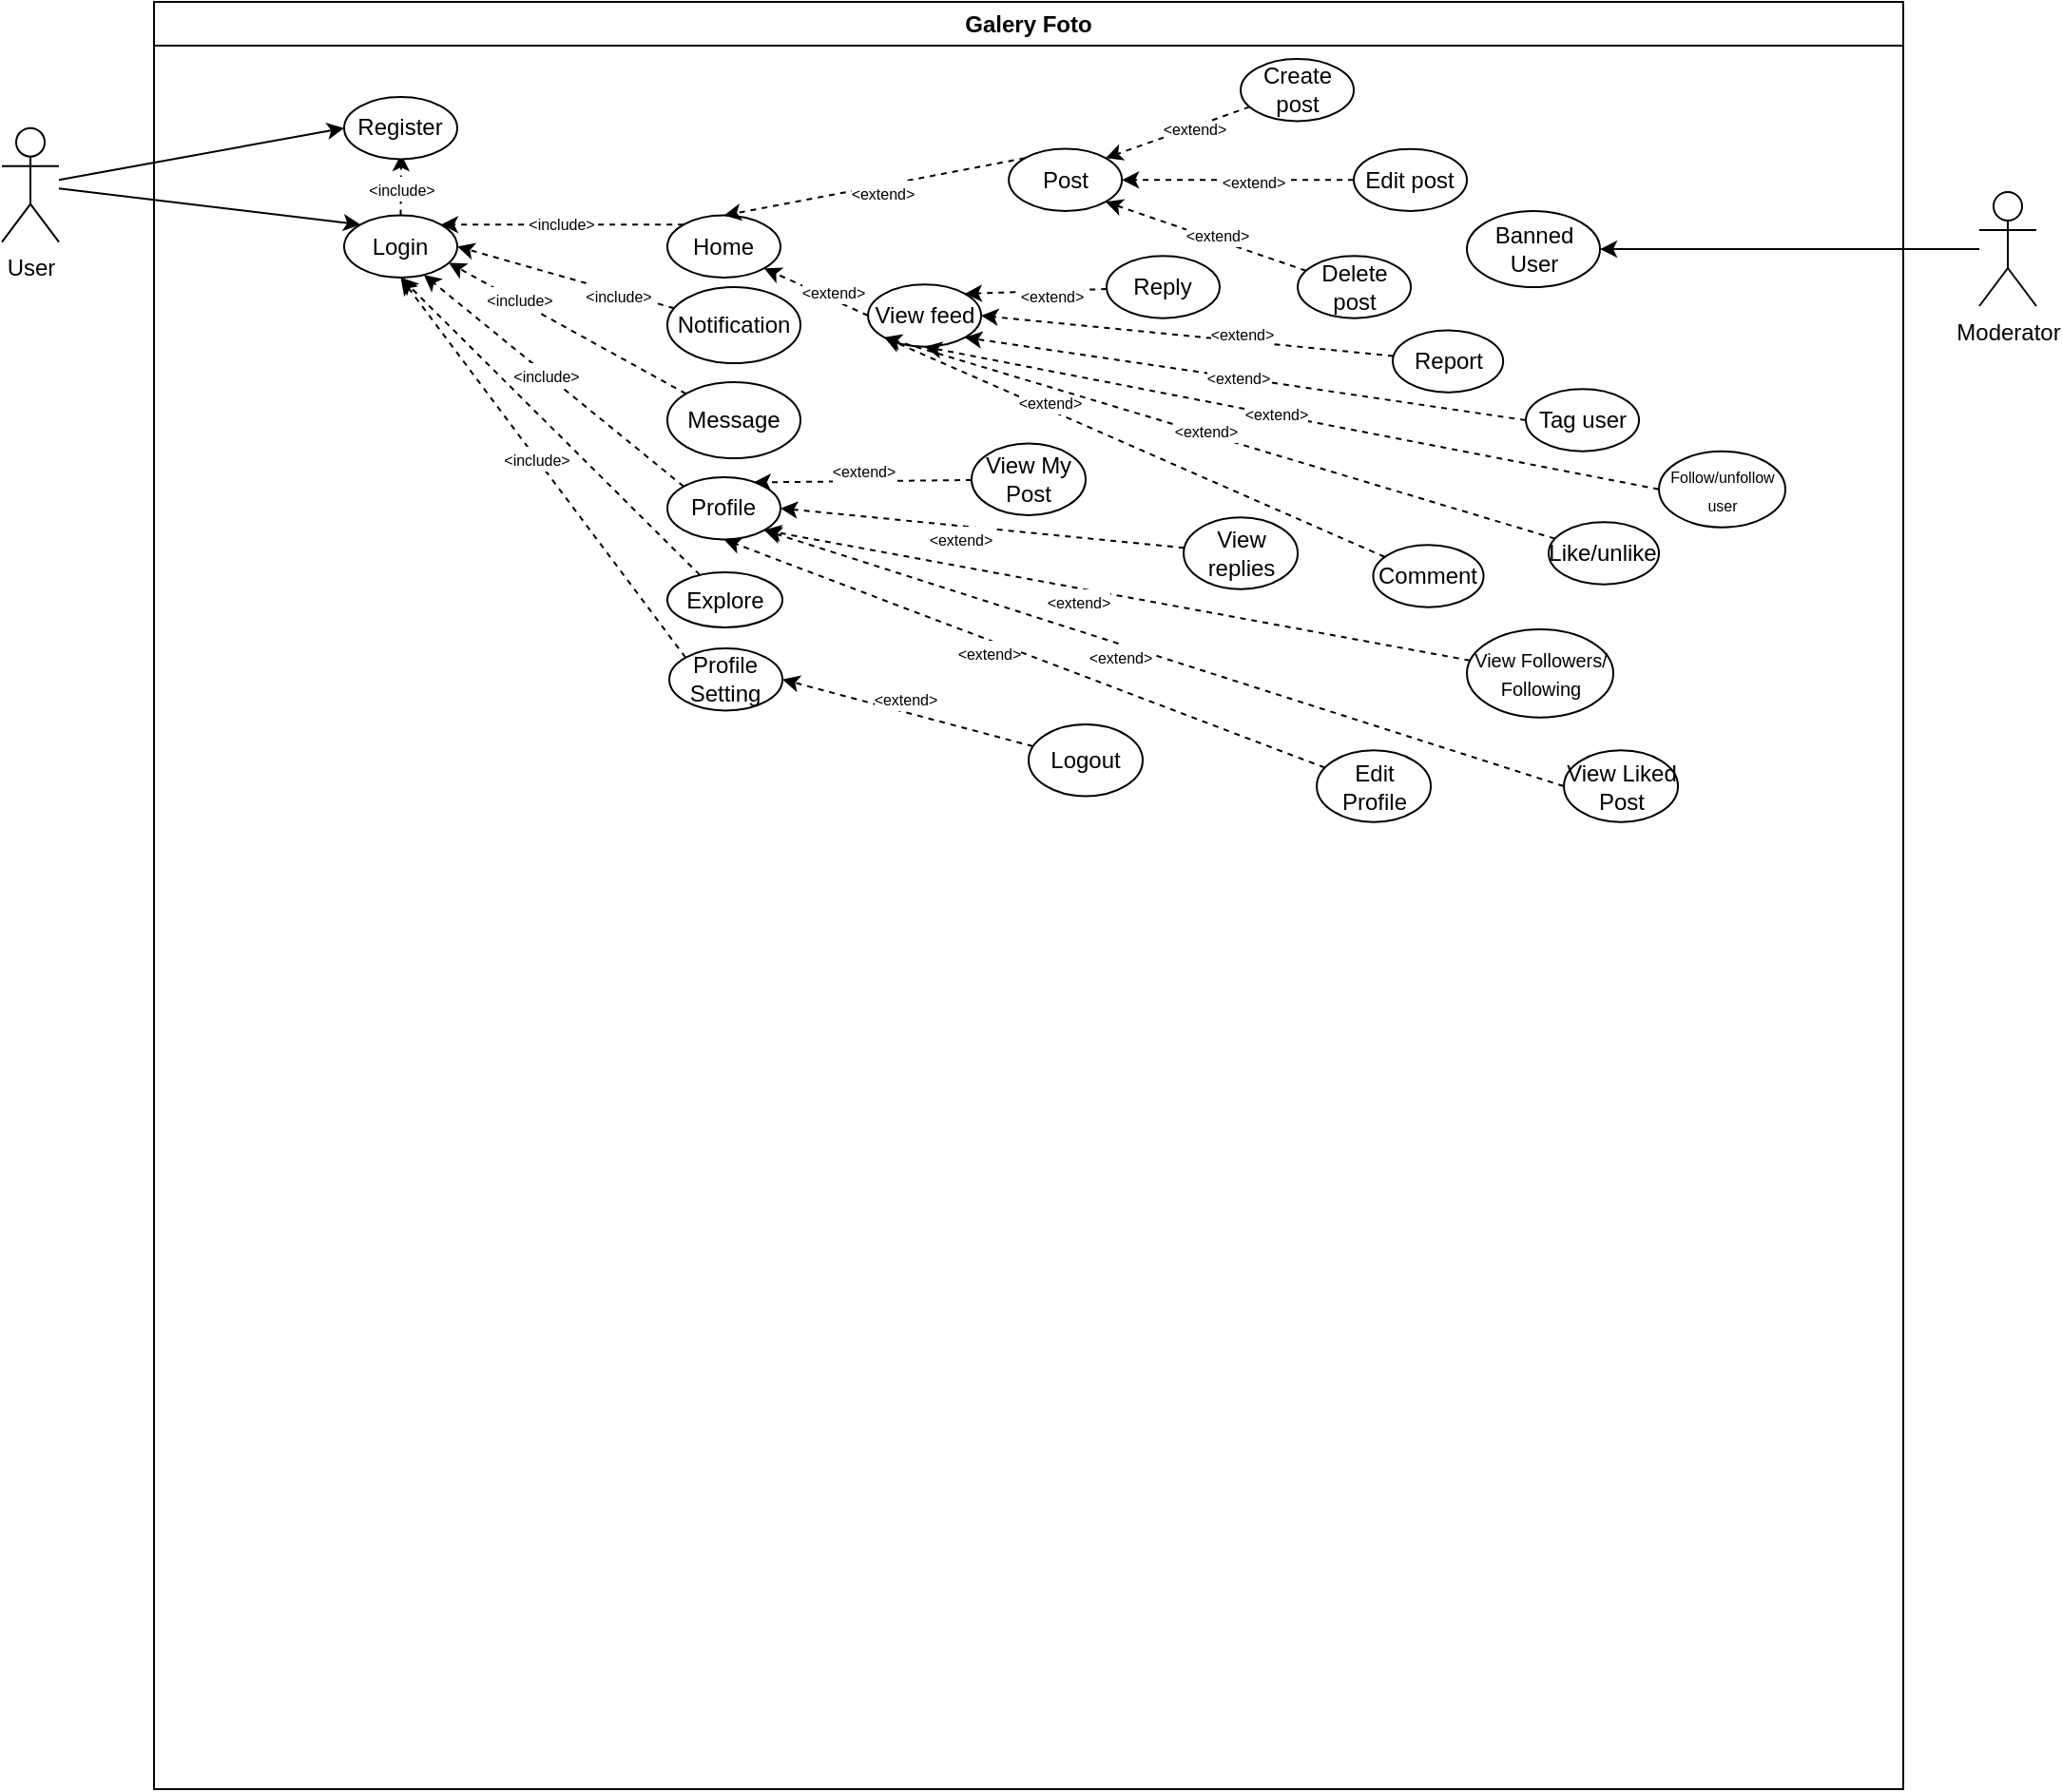 <mxfile version="28.0.7">
  <diagram name="Halaman-1" id="LMvQOUh9j4hzxK_cQ6rc">
    <mxGraphModel dx="1990" dy="575" grid="1" gridSize="10" guides="1" tooltips="1" connect="1" arrows="1" fold="1" page="1" pageScale="1" pageWidth="827" pageHeight="1169" math="0" shadow="0">
      <root>
        <mxCell id="0" />
        <mxCell id="1" parent="0" />
        <mxCell id="Ra0PG6XCyCvWoJzBlQij-28" style="rounded=0;orthogonalLoop=1;jettySize=auto;html=1;entryX=0;entryY=0.5;entryDx=0;entryDy=0;" parent="1" source="Ra0PG6XCyCvWoJzBlQij-1" target="Ra0PG6XCyCvWoJzBlQij-20" edge="1">
          <mxGeometry relative="1" as="geometry" />
        </mxCell>
        <mxCell id="Ra0PG6XCyCvWoJzBlQij-29" style="rounded=0;orthogonalLoop=1;jettySize=auto;html=1;entryX=0;entryY=0;entryDx=0;entryDy=0;" parent="1" source="Ra0PG6XCyCvWoJzBlQij-1" target="Ra0PG6XCyCvWoJzBlQij-21" edge="1">
          <mxGeometry relative="1" as="geometry" />
        </mxCell>
        <mxCell id="Ra0PG6XCyCvWoJzBlQij-1" value="User" style="shape=umlActor;verticalLabelPosition=bottom;verticalAlign=top;html=1;outlineConnect=0;" parent="1" vertex="1">
          <mxGeometry x="-110" y="336.34" width="30" height="60" as="geometry" />
        </mxCell>
        <mxCell id="Ra0PG6XCyCvWoJzBlQij-13" value="Galery Foto" style="swimlane;whiteSpace=wrap;html=1;" parent="1" vertex="1">
          <mxGeometry x="-30" y="270" width="920" height="940" as="geometry" />
        </mxCell>
        <mxCell id="ZH6OgmyAXIrNKeVsXi9l-4" style="rounded=0;orthogonalLoop=1;jettySize=auto;html=1;entryX=0.504;entryY=0.918;entryDx=0;entryDy=0;dashed=1;exitX=0.5;exitY=0;exitDx=0;exitDy=0;entryPerimeter=0;" parent="Ra0PG6XCyCvWoJzBlQij-13" source="Ra0PG6XCyCvWoJzBlQij-21" target="Ra0PG6XCyCvWoJzBlQij-20" edge="1">
          <mxGeometry relative="1" as="geometry" />
        </mxCell>
        <mxCell id="ZH6OgmyAXIrNKeVsXi9l-5" value="&lt;font style=&quot;font-size: 8px;&quot;&gt;&amp;lt;include&amp;gt;&lt;/font&gt;" style="edgeLabel;html=1;align=center;verticalAlign=middle;resizable=0;points=[];" parent="ZH6OgmyAXIrNKeVsXi9l-4" vertex="1" connectable="0">
          <mxGeometry x="-0.117" relative="1" as="geometry">
            <mxPoint as="offset" />
          </mxGeometry>
        </mxCell>
        <mxCell id="Ra0PG6XCyCvWoJzBlQij-21" value="Login" style="ellipse;whiteSpace=wrap;html=1;" parent="Ra0PG6XCyCvWoJzBlQij-13" vertex="1">
          <mxGeometry x="100" y="112.301" width="59.49" height="32.692" as="geometry" />
        </mxCell>
        <mxCell id="Ra0PG6XCyCvWoJzBlQij-20" value="Register" style="ellipse;whiteSpace=wrap;html=1;" parent="Ra0PG6XCyCvWoJzBlQij-13" vertex="1">
          <mxGeometry x="100" y="50.0" width="59.49" height="32.692" as="geometry" />
        </mxCell>
        <mxCell id="lT50x2DqPq8mzS_wRaXP-12" style="rounded=0;orthogonalLoop=1;jettySize=auto;html=1;entryX=1;entryY=0;entryDx=0;entryDy=0;dashed=1;exitX=0;exitY=0;exitDx=0;exitDy=0;" parent="Ra0PG6XCyCvWoJzBlQij-13" source="Ra0PG6XCyCvWoJzBlQij-25" target="Ra0PG6XCyCvWoJzBlQij-21" edge="1">
          <mxGeometry relative="1" as="geometry" />
        </mxCell>
        <mxCell id="Tn2rmivhqGXLDoQjE_0v-5" value="&lt;font style=&quot;font-size: 8px;&quot;&gt;&amp;lt;include&amp;gt;&lt;/font&gt;" style="edgeLabel;html=1;align=center;verticalAlign=middle;resizable=0;points=[];" vertex="1" connectable="0" parent="lT50x2DqPq8mzS_wRaXP-12">
          <mxGeometry x="0.02" y="-1" relative="1" as="geometry">
            <mxPoint as="offset" />
          </mxGeometry>
        </mxCell>
        <mxCell id="fL36XAihZ1vSs6-2XdUi-24" value="" style="group" parent="Ra0PG6XCyCvWoJzBlQij-13" vertex="1" connectable="0">
          <mxGeometry x="411.533" y="66.339" width="508.47" height="550.011" as="geometry" />
        </mxCell>
        <mxCell id="DF6pkft9DNyF8KNxb5iQ-16" value="" style="group" parent="fL36XAihZ1vSs6-2XdUi-24" vertex="1" connectable="0">
          <mxGeometry x="-40" y="-36.34" width="548.47" height="590.011" as="geometry" />
        </mxCell>
        <mxCell id="DF6pkft9DNyF8KNxb5iQ-2" value="" style="group" parent="DF6pkft9DNyF8KNxb5iQ-16" vertex="1" connectable="0">
          <mxGeometry x="78.04" y="47.311" width="59.49" height="32.692" as="geometry" />
        </mxCell>
        <mxCell id="lT50x2DqPq8mzS_wRaXP-34" value="Post" style="ellipse;whiteSpace=wrap;html=1;" parent="DF6pkft9DNyF8KNxb5iQ-2" vertex="1">
          <mxGeometry width="59.49" height="32.692" as="geometry" />
        </mxCell>
        <mxCell id="Ra0PG6XCyCvWoJzBlQij-24" value="Delete post" style="ellipse;whiteSpace=wrap;html=1;" parent="DF6pkft9DNyF8KNxb5iQ-16" vertex="1">
          <mxGeometry x="230.0" y="103.662" width="59.49" height="32.692" as="geometry" />
        </mxCell>
        <mxCell id="Ra0PG6XCyCvWoJzBlQij-46" style="rounded=0;orthogonalLoop=1;jettySize=auto;html=1;dashed=1;entryX=1;entryY=1;entryDx=0;entryDy=0;" parent="DF6pkft9DNyF8KNxb5iQ-16" source="Ra0PG6XCyCvWoJzBlQij-24" target="lT50x2DqPq8mzS_wRaXP-34" edge="1">
          <mxGeometry relative="1" as="geometry" />
        </mxCell>
        <mxCell id="Ra0PG6XCyCvWoJzBlQij-49" value="&lt;font style=&quot;font-size: 8px;&quot;&gt;&amp;lt;extend&amp;gt;&lt;/font&gt;" style="edgeLabel;html=1;align=center;verticalAlign=middle;resizable=0;points=[];" parent="Ra0PG6XCyCvWoJzBlQij-46" vertex="1" connectable="0">
          <mxGeometry x="0.108" y="1" relative="1" as="geometry">
            <mxPoint x="12" as="offset" />
          </mxGeometry>
        </mxCell>
        <mxCell id="Ra0PG6XCyCvWoJzBlQij-22" value="Create post" style="ellipse;whiteSpace=wrap;html=1;" parent="DF6pkft9DNyF8KNxb5iQ-16" vertex="1">
          <mxGeometry x="199.997" y="0.003" width="59.49" height="32.692" as="geometry" />
        </mxCell>
        <mxCell id="Ra0PG6XCyCvWoJzBlQij-44" style="rounded=0;orthogonalLoop=1;jettySize=auto;html=1;entryX=1;entryY=0;entryDx=0;entryDy=0;dashed=1;" parent="DF6pkft9DNyF8KNxb5iQ-16" source="Ra0PG6XCyCvWoJzBlQij-22" target="lT50x2DqPq8mzS_wRaXP-34" edge="1">
          <mxGeometry relative="1" as="geometry" />
        </mxCell>
        <mxCell id="Ra0PG6XCyCvWoJzBlQij-47" value="&amp;lt;extend&amp;gt;" style="edgeLabel;html=1;align=center;verticalAlign=middle;resizable=0;points=[];fontSize=8;" parent="Ra0PG6XCyCvWoJzBlQij-44" vertex="1" connectable="0">
          <mxGeometry x="0.002" relative="1" as="geometry">
            <mxPoint x="9" y="-2" as="offset" />
          </mxGeometry>
        </mxCell>
        <mxCell id="Ra0PG6XCyCvWoJzBlQij-23" value="Edit post" style="ellipse;whiteSpace=wrap;html=1;" parent="DF6pkft9DNyF8KNxb5iQ-16" vertex="1">
          <mxGeometry x="259.49" y="47.315" width="59.49" height="32.692" as="geometry" />
        </mxCell>
        <mxCell id="Ra0PG6XCyCvWoJzBlQij-45" style="rounded=0;orthogonalLoop=1;jettySize=auto;html=1;entryX=1;entryY=0.5;entryDx=0;entryDy=0;dashed=1;" parent="DF6pkft9DNyF8KNxb5iQ-16" source="Ra0PG6XCyCvWoJzBlQij-23" target="lT50x2DqPq8mzS_wRaXP-34" edge="1">
          <mxGeometry relative="1" as="geometry" />
        </mxCell>
        <mxCell id="Ra0PG6XCyCvWoJzBlQij-48" value="&lt;font style=&quot;font-size: 8px;&quot;&gt;&amp;lt;extend&amp;gt;&lt;/font&gt;" style="edgeLabel;html=1;align=center;verticalAlign=middle;resizable=0;points=[];" parent="Ra0PG6XCyCvWoJzBlQij-45" vertex="1" connectable="0">
          <mxGeometry x="-0.125" relative="1" as="geometry">
            <mxPoint as="offset" />
          </mxGeometry>
        </mxCell>
        <mxCell id="lT50x2DqPq8mzS_wRaXP-29" value="Comment" style="ellipse;whiteSpace=wrap;html=1;" parent="DF6pkft9DNyF8KNxb5iQ-16" vertex="1">
          <mxGeometry x="269.7" y="255.66" width="58.042" height="32.692" as="geometry" />
        </mxCell>
        <mxCell id="lT50x2DqPq8mzS_wRaXP-27" style="rounded=0;orthogonalLoop=1;jettySize=auto;html=1;entryX=0;entryY=1;entryDx=0;entryDy=0;dashed=1;" parent="DF6pkft9DNyF8KNxb5iQ-16" source="lT50x2DqPq8mzS_wRaXP-29" target="lT50x2DqPq8mzS_wRaXP-23" edge="1">
          <mxGeometry relative="1" as="geometry">
            <mxPoint x="316.997" y="339.0" as="targetPoint" />
          </mxGeometry>
        </mxCell>
        <mxCell id="lT50x2DqPq8mzS_wRaXP-28" value="&lt;font style=&quot;font-size: 8px;&quot;&gt;&amp;lt;extend&amp;gt;&lt;/font&gt;" style="edgeLabel;html=1;align=center;verticalAlign=middle;resizable=0;points=[];" parent="lT50x2DqPq8mzS_wRaXP-27" vertex="1" connectable="0">
          <mxGeometry x="0.108" y="1" relative="1" as="geometry">
            <mxPoint x="-30" y="-19" as="offset" />
          </mxGeometry>
        </mxCell>
        <mxCell id="lT50x2DqPq8mzS_wRaXP-23" value="View feed" style="ellipse;whiteSpace=wrap;html=1;" parent="DF6pkft9DNyF8KNxb5iQ-16" vertex="1">
          <mxGeometry x="4.01" y="118.651" width="59.49" height="32.692" as="geometry" />
        </mxCell>
        <mxCell id="DF6pkft9DNyF8KNxb5iQ-5" style="rounded=0;orthogonalLoop=1;jettySize=auto;html=1;entryX=0.5;entryY=1;entryDx=0;entryDy=0;dashed=1;exitX=0;exitY=0.5;exitDx=0;exitDy=0;" parent="DF6pkft9DNyF8KNxb5iQ-16" source="DF6pkft9DNyF8KNxb5iQ-4" target="lT50x2DqPq8mzS_wRaXP-23" edge="1">
          <mxGeometry relative="1" as="geometry">
            <mxPoint x="518.464" y="227.095" as="targetPoint" />
            <mxPoint x="658.477" y="221.351" as="sourcePoint" />
          </mxGeometry>
        </mxCell>
        <mxCell id="DF6pkft9DNyF8KNxb5iQ-6" value="&lt;font style=&quot;font-size: 8px;&quot;&gt;&amp;lt;extend&amp;gt;&lt;/font&gt;" style="edgeLabel;html=1;align=center;verticalAlign=middle;resizable=0;points=[];" parent="DF6pkft9DNyF8KNxb5iQ-5" vertex="1" connectable="0">
          <mxGeometry x="0.108" y="1" relative="1" as="geometry">
            <mxPoint x="12" as="offset" />
          </mxGeometry>
        </mxCell>
        <mxCell id="DF6pkft9DNyF8KNxb5iQ-9" style="rounded=0;orthogonalLoop=1;jettySize=auto;html=1;entryX=1;entryY=1;entryDx=0;entryDy=0;dashed=1;exitX=0;exitY=0.5;exitDx=0;exitDy=0;" parent="DF6pkft9DNyF8KNxb5iQ-16" source="DF6pkft9DNyF8KNxb5iQ-8" target="lT50x2DqPq8mzS_wRaXP-23" edge="1">
          <mxGeometry relative="1" as="geometry">
            <mxPoint x="538.467" y="275.001" as="targetPoint" />
            <mxPoint x="589.467" y="298.001" as="sourcePoint" />
          </mxGeometry>
        </mxCell>
        <mxCell id="DF6pkft9DNyF8KNxb5iQ-10" value="&lt;font style=&quot;font-size: 8px;&quot;&gt;&amp;lt;extend&amp;gt;&lt;/font&gt;" style="edgeLabel;html=1;align=center;verticalAlign=middle;resizable=0;points=[];" parent="DF6pkft9DNyF8KNxb5iQ-9" vertex="1" connectable="0">
          <mxGeometry x="0.108" y="1" relative="1" as="geometry">
            <mxPoint x="12" as="offset" />
          </mxGeometry>
        </mxCell>
        <mxCell id="ZH6OgmyAXIrNKeVsXi9l-13" style="rounded=0;orthogonalLoop=1;jettySize=auto;html=1;entryX=1;entryY=0;entryDx=0;entryDy=0;dashed=1;" parent="DF6pkft9DNyF8KNxb5iQ-16" source="ZH6OgmyAXIrNKeVsXi9l-12" target="lT50x2DqPq8mzS_wRaXP-23" edge="1">
          <mxGeometry relative="1" as="geometry">
            <mxPoint x="403.957" y="346.311" as="targetPoint" />
          </mxGeometry>
        </mxCell>
        <mxCell id="ZH6OgmyAXIrNKeVsXi9l-14" value="&lt;font style=&quot;font-size: 8px;&quot;&gt;&amp;lt;extend&amp;gt;&lt;/font&gt;" style="edgeLabel;html=1;align=center;verticalAlign=middle;resizable=0;points=[];" parent="ZH6OgmyAXIrNKeVsXi9l-13" vertex="1" connectable="0">
          <mxGeometry x="0.108" y="1" relative="1" as="geometry">
            <mxPoint x="12" as="offset" />
          </mxGeometry>
        </mxCell>
        <mxCell id="ZH6OgmyAXIrNKeVsXi9l-10" style="rounded=0;orthogonalLoop=1;jettySize=auto;html=1;entryX=1;entryY=0.5;entryDx=0;entryDy=0;dashed=1;" parent="DF6pkft9DNyF8KNxb5iQ-16" source="ZH6OgmyAXIrNKeVsXi9l-9" target="lT50x2DqPq8mzS_wRaXP-23" edge="1">
          <mxGeometry relative="1" as="geometry">
            <mxPoint x="368.467" y="332.311" as="targetPoint" />
          </mxGeometry>
        </mxCell>
        <mxCell id="ZH6OgmyAXIrNKeVsXi9l-11" value="&lt;font style=&quot;font-size: 8px;&quot;&gt;&amp;lt;extend&amp;gt;&lt;/font&gt;" style="edgeLabel;html=1;align=center;verticalAlign=middle;resizable=0;points=[];" parent="ZH6OgmyAXIrNKeVsXi9l-10" vertex="1" connectable="0">
          <mxGeometry x="0.108" y="1" relative="1" as="geometry">
            <mxPoint x="40" y="-2" as="offset" />
          </mxGeometry>
        </mxCell>
        <mxCell id="lT50x2DqPq8mzS_wRaXP-24" style="rounded=0;orthogonalLoop=1;jettySize=auto;html=1;entryX=0;entryY=1;entryDx=0;entryDy=0;dashed=1;" parent="DF6pkft9DNyF8KNxb5iQ-16" source="lT50x2DqPq8mzS_wRaXP-26" target="lT50x2DqPq8mzS_wRaXP-23" edge="1">
          <mxGeometry relative="1" as="geometry">
            <mxPoint x="297.957" y="346.31" as="targetPoint" />
          </mxGeometry>
        </mxCell>
        <mxCell id="lT50x2DqPq8mzS_wRaXP-25" value="&lt;font style=&quot;font-size: 8px;&quot;&gt;&amp;lt;extend&amp;gt;&lt;/font&gt;" style="edgeLabel;html=1;align=center;verticalAlign=middle;resizable=0;points=[];" parent="lT50x2DqPq8mzS_wRaXP-24" vertex="1" connectable="0">
          <mxGeometry x="0.108" y="1" relative="1" as="geometry">
            <mxPoint x="12" as="offset" />
          </mxGeometry>
        </mxCell>
        <mxCell id="ZH6OgmyAXIrNKeVsXi9l-12" value="Reply" style="ellipse;whiteSpace=wrap;html=1;" parent="DF6pkft9DNyF8KNxb5iQ-16" vertex="1">
          <mxGeometry x="129.49" y="103.661" width="59.49" height="32.692" as="geometry" />
        </mxCell>
        <mxCell id="ZH6OgmyAXIrNKeVsXi9l-9" value="Report" style="ellipse;whiteSpace=wrap;html=1;" parent="DF6pkft9DNyF8KNxb5iQ-16" vertex="1">
          <mxGeometry x="279.998" y="142.69" width="58.042" height="32.692" as="geometry" />
        </mxCell>
        <mxCell id="lT50x2DqPq8mzS_wRaXP-26" value="Like/unlike&lt;span style=&quot;color: rgba(0, 0, 0, 0); font-family: monospace; font-size: 0px; text-align: start; text-wrap-mode: nowrap;&quot;&gt;%3CmxGraphModel%3E%3Croot%3E%3CmxCell%20id%3D%220%22%2F%3E%3CmxCell%20id%3D%221%22%20parent%3D%220%22%2F%3E%3CmxCell%20id%3D%222%22%20style%3D%22rounded%3D0%3BorthogonalLoop%3D1%3BjettySize%3Dauto%3Bhtml%3D1%3BentryX%3D1%3BentryY%3D0.5%3BentryDx%3D0%3BentryDy%3D0%3Bdashed%3D1%3B%22%20edge%3D%221%22%20source%3D%224%22%20parent%3D%221%22%3E%3CmxGeometry%20relative%3D%221%22%20as%3D%22geometry%22%3E%3CmxPoint%20x%3D%22469%22%20y%3D%22104%22%20as%3D%22targetPoint%22%2F%3E%3C%2FmxGeometry%3E%3C%2FmxCell%3E%3CmxCell%20id%3D%223%22%20value%3D%22%26lt%3Bfont%20style%3D%26quot%3Bfont-size%3A%208px%3B%26quot%3B%26gt%3B%26amp%3Blt%3Bextend%26amp%3Bgt%3B%26lt%3B%2Ffont%26gt%3B%22%20style%3D%22edgeLabel%3Bhtml%3D1%3Balign%3Dcenter%3BverticalAlign%3Dmiddle%3Bresizable%3D0%3Bpoints%3D%5B%5D%3B%22%20vertex%3D%221%22%20connectable%3D%220%22%20parent%3D%222%22%3E%3CmxGeometry%20x%3D%220.108%22%20y%3D%221%22%20relative%3D%221%22%20as%3D%22geometry%22%3E%3CmxPoint%20x%3D%2212%22%20as%3D%22offset%22%2F%3E%3C%2FmxGeometry%3E%3C%2FmxCell%3E%3CmxCell%20id%3D%224%22%20value%3D%22Delete%20post%22%20style%3D%22ellipse%3BwhiteSpace%3Dwrap%3Bhtml%3D1%3B%22%20vertex%3D%221%22%20parent%3D%221%22%3E%3CmxGeometry%20x%3D%22550.003%22%20y%3D%2287.311%22%20width%3D%2259.49%22%20height%3D%2232.692%22%20as%3D%22geometry%22%2F%3E%3C%2FmxCell%3E%3C%2Froot%3E%3C%2FmxGraphModel%3E/&lt;/span&gt;" style="ellipse;whiteSpace=wrap;html=1;" parent="DF6pkft9DNyF8KNxb5iQ-16" vertex="1">
          <mxGeometry x="361.956" y="243.661" width="58.042" height="32.692" as="geometry" />
        </mxCell>
        <mxCell id="DF6pkft9DNyF8KNxb5iQ-4" value="&lt;font style=&quot;font-size: 8px;&quot;&gt;Follow/unfollow user&lt;/font&gt;" style="ellipse;whiteSpace=wrap;html=1;" parent="DF6pkft9DNyF8KNxb5iQ-16" vertex="1">
          <mxGeometry x="420.0" y="206.351" width="66.47" height="40" as="geometry" />
        </mxCell>
        <mxCell id="DF6pkft9DNyF8KNxb5iQ-8" value="Tag user" style="ellipse;whiteSpace=wrap;html=1;" parent="DF6pkft9DNyF8KNxb5iQ-16" vertex="1">
          <mxGeometry x="350.0" y="173.661" width="59.49" height="32.692" as="geometry" />
        </mxCell>
        <mxCell id="fL36XAihZ1vSs6-2XdUi-9" value="View Liked Post" style="ellipse;whiteSpace=wrap;html=1;" parent="DF6pkft9DNyF8KNxb5iQ-16" vertex="1">
          <mxGeometry x="369.997" y="363.661" width="60" height="37.69" as="geometry" />
        </mxCell>
        <mxCell id="fL36XAihZ1vSs6-2XdUi-12" value="&lt;font style=&quot;font-size: 10px;&quot;&gt;View Followers/&lt;/font&gt;&lt;div&gt;&lt;font style=&quot;font-size: 10px;&quot;&gt;Following&lt;/font&gt;&lt;/div&gt;" style="ellipse;whiteSpace=wrap;html=1;" parent="DF6pkft9DNyF8KNxb5iQ-16" vertex="1">
          <mxGeometry x="318.98" y="300.0" width="77" height="46.34" as="geometry" />
        </mxCell>
        <mxCell id="fL36XAihZ1vSs6-2XdUi-15" value="&lt;font&gt;View replies&lt;/font&gt;" style="ellipse;whiteSpace=wrap;html=1;" parent="DF6pkft9DNyF8KNxb5iQ-16" vertex="1">
          <mxGeometry x="169.997" y="241.161" width="60" height="37.69" as="geometry" />
        </mxCell>
        <mxCell id="lT50x2DqPq8mzS_wRaXP-20" value="Edit Profile" style="ellipse;whiteSpace=wrap;html=1;" parent="DF6pkft9DNyF8KNxb5iQ-16" vertex="1">
          <mxGeometry x="239.997" y="363.661" width="60" height="37.69" as="geometry" />
        </mxCell>
        <mxCell id="ZH6OgmyAXIrNKeVsXi9l-3" value="Banned User" style="ellipse;whiteSpace=wrap;html=1;" parent="DF6pkft9DNyF8KNxb5iQ-16" vertex="1">
          <mxGeometry x="318.977" y="80.011" width="70" height="40" as="geometry" />
        </mxCell>
        <mxCell id="fL36XAihZ1vSs6-2XdUi-46" style="rounded=0;orthogonalLoop=1;jettySize=auto;html=1;entryX=1;entryY=0.5;entryDx=0;entryDy=0;dashed=1;" parent="Ra0PG6XCyCvWoJzBlQij-13" source="fL36XAihZ1vSs6-2XdUi-30" target="Ra0PG6XCyCvWoJzBlQij-21" edge="1">
          <mxGeometry relative="1" as="geometry" />
        </mxCell>
        <mxCell id="Tn2rmivhqGXLDoQjE_0v-4" value="&lt;font style=&quot;font-size: 8px;&quot;&gt;&amp;lt;include&amp;gt;&lt;/font&gt;" style="edgeLabel;html=1;align=center;verticalAlign=middle;resizable=0;points=[];" vertex="1" connectable="0" parent="fL36XAihZ1vSs6-2XdUi-46">
          <mxGeometry x="-0.479" y="1" relative="1" as="geometry">
            <mxPoint as="offset" />
          </mxGeometry>
        </mxCell>
        <mxCell id="fL36XAihZ1vSs6-2XdUi-30" value="Notification" style="ellipse;whiteSpace=wrap;html=1;" parent="Ra0PG6XCyCvWoJzBlQij-13" vertex="1">
          <mxGeometry x="270" y="150" width="70" height="40" as="geometry" />
        </mxCell>
        <mxCell id="Ra0PG6XCyCvWoJzBlQij-25" value="Home" style="ellipse;whiteSpace=wrap;html=1;" parent="Ra0PG6XCyCvWoJzBlQij-13" vertex="1">
          <mxGeometry x="269.996" y="112.298" width="59.49" height="32.692" as="geometry" />
        </mxCell>
        <mxCell id="lT50x2DqPq8mzS_wRaXP-32" style="rounded=0;orthogonalLoop=1;jettySize=auto;html=1;entryX=0.5;entryY=0;entryDx=0;entryDy=0;dashed=1;exitX=0;exitY=0;exitDx=0;exitDy=0;" parent="Ra0PG6XCyCvWoJzBlQij-13" source="lT50x2DqPq8mzS_wRaXP-34" target="Ra0PG6XCyCvWoJzBlQij-25" edge="1">
          <mxGeometry relative="1" as="geometry">
            <mxPoint x="593.72" y="160.349" as="targetPoint" />
            <mxPoint x="859.49" y="190.96" as="sourcePoint" />
          </mxGeometry>
        </mxCell>
        <mxCell id="lT50x2DqPq8mzS_wRaXP-33" value="&lt;font style=&quot;font-size: 8px;&quot;&gt;&amp;lt;extend&amp;gt;&lt;/font&gt;" style="edgeLabel;html=1;align=center;verticalAlign=middle;resizable=0;points=[];" parent="lT50x2DqPq8mzS_wRaXP-32" vertex="1" connectable="0">
          <mxGeometry x="0.108" y="1" relative="1" as="geometry">
            <mxPoint x="12" as="offset" />
          </mxGeometry>
        </mxCell>
        <mxCell id="lT50x2DqPq8mzS_wRaXP-21" style="rounded=0;orthogonalLoop=1;jettySize=auto;html=1;entryX=1;entryY=1;entryDx=0;entryDy=0;dashed=1;exitX=0;exitY=0.5;exitDx=0;exitDy=0;" parent="Ra0PG6XCyCvWoJzBlQij-13" source="lT50x2DqPq8mzS_wRaXP-23" target="Ra0PG6XCyCvWoJzBlQij-25" edge="1">
          <mxGeometry relative="1" as="geometry">
            <mxPoint x="666" y="403.029" as="targetPoint" />
          </mxGeometry>
        </mxCell>
        <mxCell id="lT50x2DqPq8mzS_wRaXP-22" value="&lt;font style=&quot;font-size: 8px;&quot;&gt;&amp;lt;extend&amp;gt;&lt;/font&gt;" style="edgeLabel;html=1;align=center;verticalAlign=middle;resizable=0;points=[];" parent="lT50x2DqPq8mzS_wRaXP-21" vertex="1" connectable="0">
          <mxGeometry x="0.108" y="1" relative="1" as="geometry">
            <mxPoint x="12" as="offset" />
          </mxGeometry>
        </mxCell>
        <mxCell id="Tn2rmivhqGXLDoQjE_0v-2" value="Message" style="ellipse;whiteSpace=wrap;html=1;" vertex="1" parent="Ra0PG6XCyCvWoJzBlQij-13">
          <mxGeometry x="270" y="200" width="70" height="40" as="geometry" />
        </mxCell>
        <mxCell id="Tn2rmivhqGXLDoQjE_0v-1" style="rounded=0;orthogonalLoop=1;jettySize=auto;html=1;entryX=0.925;entryY=0.762;entryDx=0;entryDy=0;dashed=1;entryPerimeter=0;" edge="1" parent="Ra0PG6XCyCvWoJzBlQij-13" source="Tn2rmivhqGXLDoQjE_0v-2" target="Ra0PG6XCyCvWoJzBlQij-21">
          <mxGeometry relative="1" as="geometry">
            <mxPoint x="220" y="160" as="targetPoint" />
          </mxGeometry>
        </mxCell>
        <mxCell id="Tn2rmivhqGXLDoQjE_0v-3" value="&lt;font style=&quot;font-size: 8px;&quot;&gt;&amp;lt;include&amp;gt;&lt;/font&gt;" style="edgeLabel;html=1;align=center;verticalAlign=middle;resizable=0;points=[];" vertex="1" connectable="0" parent="Tn2rmivhqGXLDoQjE_0v-1">
          <mxGeometry x="0.422" y="-2" relative="1" as="geometry">
            <mxPoint as="offset" />
          </mxGeometry>
        </mxCell>
        <mxCell id="ZH6OgmyAXIrNKeVsXi9l-8" style="rounded=0;orthogonalLoop=1;jettySize=auto;html=1;entryX=1;entryY=0.5;entryDx=0;entryDy=0;" parent="1" source="ZH6OgmyAXIrNKeVsXi9l-2" target="ZH6OgmyAXIrNKeVsXi9l-3" edge="1">
          <mxGeometry relative="1" as="geometry" />
        </mxCell>
        <mxCell id="ZH6OgmyAXIrNKeVsXi9l-2" value="Moderator" style="shape=umlActor;verticalLabelPosition=bottom;verticalAlign=top;html=1;outlineConnect=0;" parent="1" vertex="1">
          <mxGeometry x="930" y="370" width="30" height="60" as="geometry" />
        </mxCell>
        <mxCell id="fL36XAihZ1vSs6-2XdUi-22" value="" style="group" parent="1" vertex="1" connectable="0">
          <mxGeometry x="110" y="506.34" width="420" height="383.67" as="geometry" />
        </mxCell>
        <mxCell id="fL36XAihZ1vSs6-2XdUi-16" value="" style="group" parent="fL36XAihZ1vSs6-2XdUi-22" vertex="1" connectable="0">
          <mxGeometry x="100" y="33.66" width="320" height="350.01" as="geometry" />
        </mxCell>
        <mxCell id="lT50x2DqPq8mzS_wRaXP-3" value="Profile" style="ellipse;whiteSpace=wrap;html=1;" parent="fL36XAihZ1vSs6-2XdUi-16" vertex="1">
          <mxGeometry x="30" y="-20" width="59.49" height="32.692" as="geometry" />
        </mxCell>
        <mxCell id="fL36XAihZ1vSs6-2XdUi-57" value="Profile Setting" style="ellipse;whiteSpace=wrap;html=1;" parent="fL36XAihZ1vSs6-2XdUi-16" vertex="1">
          <mxGeometry x="31.02" y="70.0" width="59.49" height="32.692" as="geometry" />
        </mxCell>
        <mxCell id="fL36XAihZ1vSs6-2XdUi-63" style="rounded=0;orthogonalLoop=1;jettySize=auto;html=1;entryX=1;entryY=0.5;entryDx=0;entryDy=0;dashed=1;" parent="fL36XAihZ1vSs6-2XdUi-16" source="fL36XAihZ1vSs6-2XdUi-62" target="fL36XAihZ1vSs6-2XdUi-57" edge="1">
          <mxGeometry relative="1" as="geometry">
            <mxPoint x="150" y="210.04" as="targetPoint" />
          </mxGeometry>
        </mxCell>
        <mxCell id="fL36XAihZ1vSs6-2XdUi-64" value="&lt;font style=&quot;font-size: 8px;&quot;&gt;&amp;lt;extend&amp;gt;&lt;/font&gt;" style="edgeLabel;html=1;align=center;verticalAlign=middle;resizable=0;points=[];" parent="fL36XAihZ1vSs6-2XdUi-63" vertex="1" connectable="0">
          <mxGeometry x="0.108" y="1" relative="1" as="geometry">
            <mxPoint x="6" y="-7" as="offset" />
          </mxGeometry>
        </mxCell>
        <mxCell id="fL36XAihZ1vSs6-2XdUi-62" value="Logout" style="ellipse;whiteSpace=wrap;html=1;" parent="fL36XAihZ1vSs6-2XdUi-16" vertex="1">
          <mxGeometry x="220" y="110.0" width="60" height="37.69" as="geometry" />
        </mxCell>
        <mxCell id="Tn2rmivhqGXLDoQjE_0v-7" value="Explore" style="ellipse;whiteSpace=wrap;html=1;" vertex="1" parent="fL36XAihZ1vSs6-2XdUi-16">
          <mxGeometry x="30" y="30" width="60.51" height="29" as="geometry" />
        </mxCell>
        <mxCell id="fL36XAihZ1vSs6-2XdUi-6" value="View My Post" style="ellipse;whiteSpace=wrap;html=1;" parent="fL36XAihZ1vSs6-2XdUi-22" vertex="1">
          <mxGeometry x="290" y="-4.03" width="60" height="37.69" as="geometry" />
        </mxCell>
        <mxCell id="fL36XAihZ1vSs6-2XdUi-4" style="rounded=0;orthogonalLoop=1;jettySize=auto;html=1;entryX=0.763;entryY=0.083;entryDx=0;entryDy=0;dashed=1;entryPerimeter=0;" parent="fL36XAihZ1vSs6-2XdUi-22" source="fL36XAihZ1vSs6-2XdUi-6" target="lT50x2DqPq8mzS_wRaXP-3" edge="1">
          <mxGeometry relative="1" as="geometry">
            <mxPoint x="250" y="68.69" as="targetPoint" />
          </mxGeometry>
        </mxCell>
        <mxCell id="fL36XAihZ1vSs6-2XdUi-5" value="&lt;font style=&quot;font-size: 8px;&quot;&gt;&amp;lt;extend&amp;gt;&lt;/font&gt;" style="edgeLabel;html=1;align=center;verticalAlign=middle;resizable=0;points=[];" parent="fL36XAihZ1vSs6-2XdUi-4" vertex="1" connectable="0">
          <mxGeometry x="0.108" y="1" relative="1" as="geometry">
            <mxPoint x="6" y="-7" as="offset" />
          </mxGeometry>
        </mxCell>
        <mxCell id="lT50x2DqPq8mzS_wRaXP-6" style="rounded=0;orthogonalLoop=1;jettySize=auto;html=1;entryX=0.704;entryY=0.955;entryDx=0;entryDy=0;dashed=1;exitX=0;exitY=0;exitDx=0;exitDy=0;entryPerimeter=0;" parent="1" source="lT50x2DqPq8mzS_wRaXP-3" target="Ra0PG6XCyCvWoJzBlQij-21" edge="1">
          <mxGeometry relative="1" as="geometry" />
        </mxCell>
        <mxCell id="lT50x2DqPq8mzS_wRaXP-8" value="&lt;font style=&quot;font-size: 8px;&quot;&gt;&amp;lt;include&amp;gt;&lt;/font&gt;" style="edgeLabel;html=1;align=center;verticalAlign=middle;resizable=0;points=[];" parent="lT50x2DqPq8mzS_wRaXP-6" vertex="1" connectable="0">
          <mxGeometry x="0.058" relative="1" as="geometry">
            <mxPoint as="offset" />
          </mxGeometry>
        </mxCell>
        <mxCell id="fL36XAihZ1vSs6-2XdUi-7" style="rounded=0;orthogonalLoop=1;jettySize=auto;html=1;entryX=1;entryY=1;entryDx=0;entryDy=0;dashed=1;exitX=0;exitY=0.5;exitDx=0;exitDy=0;" parent="1" source="fL36XAihZ1vSs6-2XdUi-9" target="lT50x2DqPq8mzS_wRaXP-3" edge="1">
          <mxGeometry relative="1" as="geometry">
            <mxPoint x="360" y="637.34" as="targetPoint" />
          </mxGeometry>
        </mxCell>
        <mxCell id="fL36XAihZ1vSs6-2XdUi-8" value="&lt;font style=&quot;font-size: 8px;&quot;&gt;&amp;lt;extend&amp;gt;&lt;/font&gt;" style="edgeLabel;html=1;align=center;verticalAlign=middle;resizable=0;points=[];" parent="fL36XAihZ1vSs6-2XdUi-7" vertex="1" connectable="0">
          <mxGeometry x="0.108" y="1" relative="1" as="geometry">
            <mxPoint x="-1" y="5" as="offset" />
          </mxGeometry>
        </mxCell>
        <mxCell id="fL36XAihZ1vSs6-2XdUi-10" style="rounded=0;orthogonalLoop=1;jettySize=auto;html=1;entryX=1;entryY=1;entryDx=0;entryDy=0;dashed=1;" parent="1" source="fL36XAihZ1vSs6-2XdUi-12" target="lT50x2DqPq8mzS_wRaXP-3" edge="1">
          <mxGeometry relative="1" as="geometry">
            <mxPoint x="412" y="625" as="targetPoint" />
          </mxGeometry>
        </mxCell>
        <mxCell id="fL36XAihZ1vSs6-2XdUi-11" value="&lt;font style=&quot;font-size: 8px;&quot;&gt;&amp;lt;extend&amp;gt;&lt;/font&gt;" style="edgeLabel;html=1;align=center;verticalAlign=middle;resizable=0;points=[];" parent="fL36XAihZ1vSs6-2XdUi-10" vertex="1" connectable="0">
          <mxGeometry x="0.108" y="1" relative="1" as="geometry">
            <mxPoint x="-1" y="5" as="offset" />
          </mxGeometry>
        </mxCell>
        <mxCell id="fL36XAihZ1vSs6-2XdUi-13" style="rounded=0;orthogonalLoop=1;jettySize=auto;html=1;entryX=1;entryY=0.5;entryDx=0;entryDy=0;dashed=1;" parent="1" source="fL36XAihZ1vSs6-2XdUi-15" target="lT50x2DqPq8mzS_wRaXP-3" edge="1">
          <mxGeometry relative="1" as="geometry">
            <mxPoint x="603.745" y="614.032" as="targetPoint" />
          </mxGeometry>
        </mxCell>
        <mxCell id="fL36XAihZ1vSs6-2XdUi-14" value="&lt;font style=&quot;font-size: 8px;&quot;&gt;&amp;lt;extend&amp;gt;&lt;/font&gt;" style="edgeLabel;html=1;align=center;verticalAlign=middle;resizable=0;points=[];" parent="fL36XAihZ1vSs6-2XdUi-13" vertex="1" connectable="0">
          <mxGeometry x="0.108" y="1" relative="1" as="geometry">
            <mxPoint x="-1" y="5" as="offset" />
          </mxGeometry>
        </mxCell>
        <mxCell id="lT50x2DqPq8mzS_wRaXP-18" style="rounded=0;orthogonalLoop=1;jettySize=auto;html=1;entryX=0.5;entryY=1;entryDx=0;entryDy=0;dashed=1;" parent="1" source="lT50x2DqPq8mzS_wRaXP-20" target="lT50x2DqPq8mzS_wRaXP-3" edge="1">
          <mxGeometry relative="1" as="geometry">
            <mxPoint x="-24.75" y="827.069" as="targetPoint" />
          </mxGeometry>
        </mxCell>
        <mxCell id="lT50x2DqPq8mzS_wRaXP-19" value="&lt;font style=&quot;font-size: 8px;&quot;&gt;&amp;lt;extend&amp;gt;&lt;/font&gt;" style="edgeLabel;html=1;align=center;verticalAlign=middle;resizable=0;points=[];" parent="lT50x2DqPq8mzS_wRaXP-18" vertex="1" connectable="0">
          <mxGeometry x="0.108" y="1" relative="1" as="geometry">
            <mxPoint x="-1" y="5" as="offset" />
          </mxGeometry>
        </mxCell>
        <mxCell id="fL36XAihZ1vSs6-2XdUi-65" style="rounded=0;orthogonalLoop=1;jettySize=auto;html=1;entryX=0.5;entryY=1;entryDx=0;entryDy=0;dashed=1;exitX=0;exitY=0;exitDx=0;exitDy=0;" parent="1" source="fL36XAihZ1vSs6-2XdUi-57" target="Ra0PG6XCyCvWoJzBlQij-21" edge="1">
          <mxGeometry relative="1" as="geometry">
            <mxPoint x="50" y="567.69" as="targetPoint" />
          </mxGeometry>
        </mxCell>
        <mxCell id="fL36XAihZ1vSs6-2XdUi-66" value="&lt;font style=&quot;font-size: 8px;&quot;&gt;&amp;lt;include&amp;gt;&lt;/font&gt;" style="edgeLabel;html=1;align=center;verticalAlign=middle;resizable=0;points=[];" parent="fL36XAihZ1vSs6-2XdUi-65" vertex="1" connectable="0">
          <mxGeometry x="0.058" relative="1" as="geometry">
            <mxPoint as="offset" />
          </mxGeometry>
        </mxCell>
        <mxCell id="Tn2rmivhqGXLDoQjE_0v-6" style="rounded=0;orthogonalLoop=1;jettySize=auto;html=1;entryX=0.5;entryY=1;entryDx=0;entryDy=0;dashed=1;" edge="1" parent="1" source="Tn2rmivhqGXLDoQjE_0v-7" target="Ra0PG6XCyCvWoJzBlQij-21">
          <mxGeometry relative="1" as="geometry">
            <mxPoint x="118.49" y="530" as="targetPoint" />
          </mxGeometry>
        </mxCell>
      </root>
    </mxGraphModel>
  </diagram>
</mxfile>
